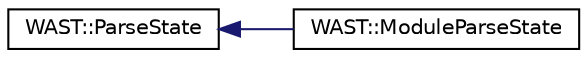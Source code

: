 digraph "Graphical Class Hierarchy"
{
  edge [fontname="Helvetica",fontsize="10",labelfontname="Helvetica",labelfontsize="10"];
  node [fontname="Helvetica",fontsize="10",shape=record];
  rankdir="LR";
  Node0 [label="WAST::ParseState",height=0.2,width=0.4,color="black", fillcolor="white", style="filled",URL="$struct_w_a_s_t_1_1_parse_state.html"];
  Node0 -> Node1 [dir="back",color="midnightblue",fontsize="10",style="solid",fontname="Helvetica"];
  Node1 [label="WAST::ModuleParseState",height=0.2,width=0.4,color="black", fillcolor="white", style="filled",URL="$struct_w_a_s_t_1_1_module_parse_state.html"];
}

